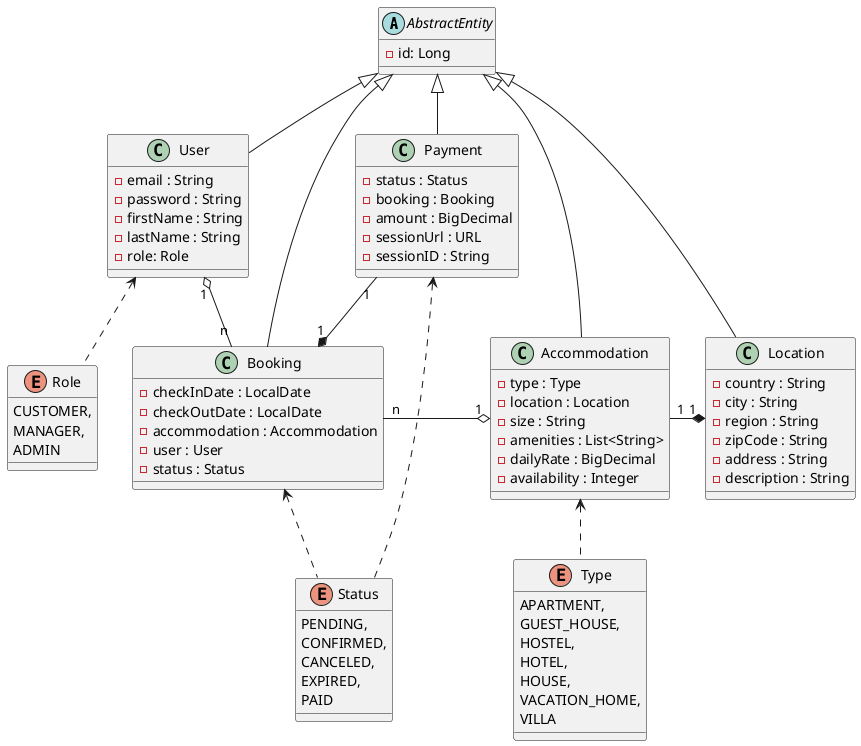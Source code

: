 @startuml

abstract class AbstractEntity {
- id: Long
}

class Accommodation extends AbstractEntity {
- type : Type
- location : Location
- size : String
- amenities : List<String>
- dailyRate : BigDecimal
- availability : Integer
}

class Location extends AbstractEntity {
- country : String
- city : String
- region : String
- zipCode : String
- address : String
- description : String
}

class User extends AbstractEntity {
- email : String
- password : String
- firstName : String
- lastName : String
- role: Role
}

class Booking extends AbstractEntity {
- checkInDate : LocalDate
- checkOutDate : LocalDate
- accommodation : Accommodation
- user : User
- status : Status
}

class Payment {
- status : Status
- booking : Booking
- amount : BigDecimal
- sessionUrl : URL
- sessionID : String
}

enum Type {
    APARTMENT,
    GUEST_HOUSE,
    HOSTEL,
    HOTEL,
    HOUSE,
    VACATION_HOME,
    VILLA
}

enum Role {
    CUSTOMER,
    MANAGER,
    ADMIN
}

enum Status {
    PENDING,
    CONFIRMED,
    CANCELED,
    EXPIRED,
    PAID
}

Accommodation <.. Type
Accommodation "1" -* "1" Location
User <.. Role
Booking "n" -o "1" Accommodation
User "1" o- "n" Booking
Booking <.. Status
AbstractEntity <|-- Payment
Payment <.. Status
Payment "1" --* "1" Booking

@enduml
